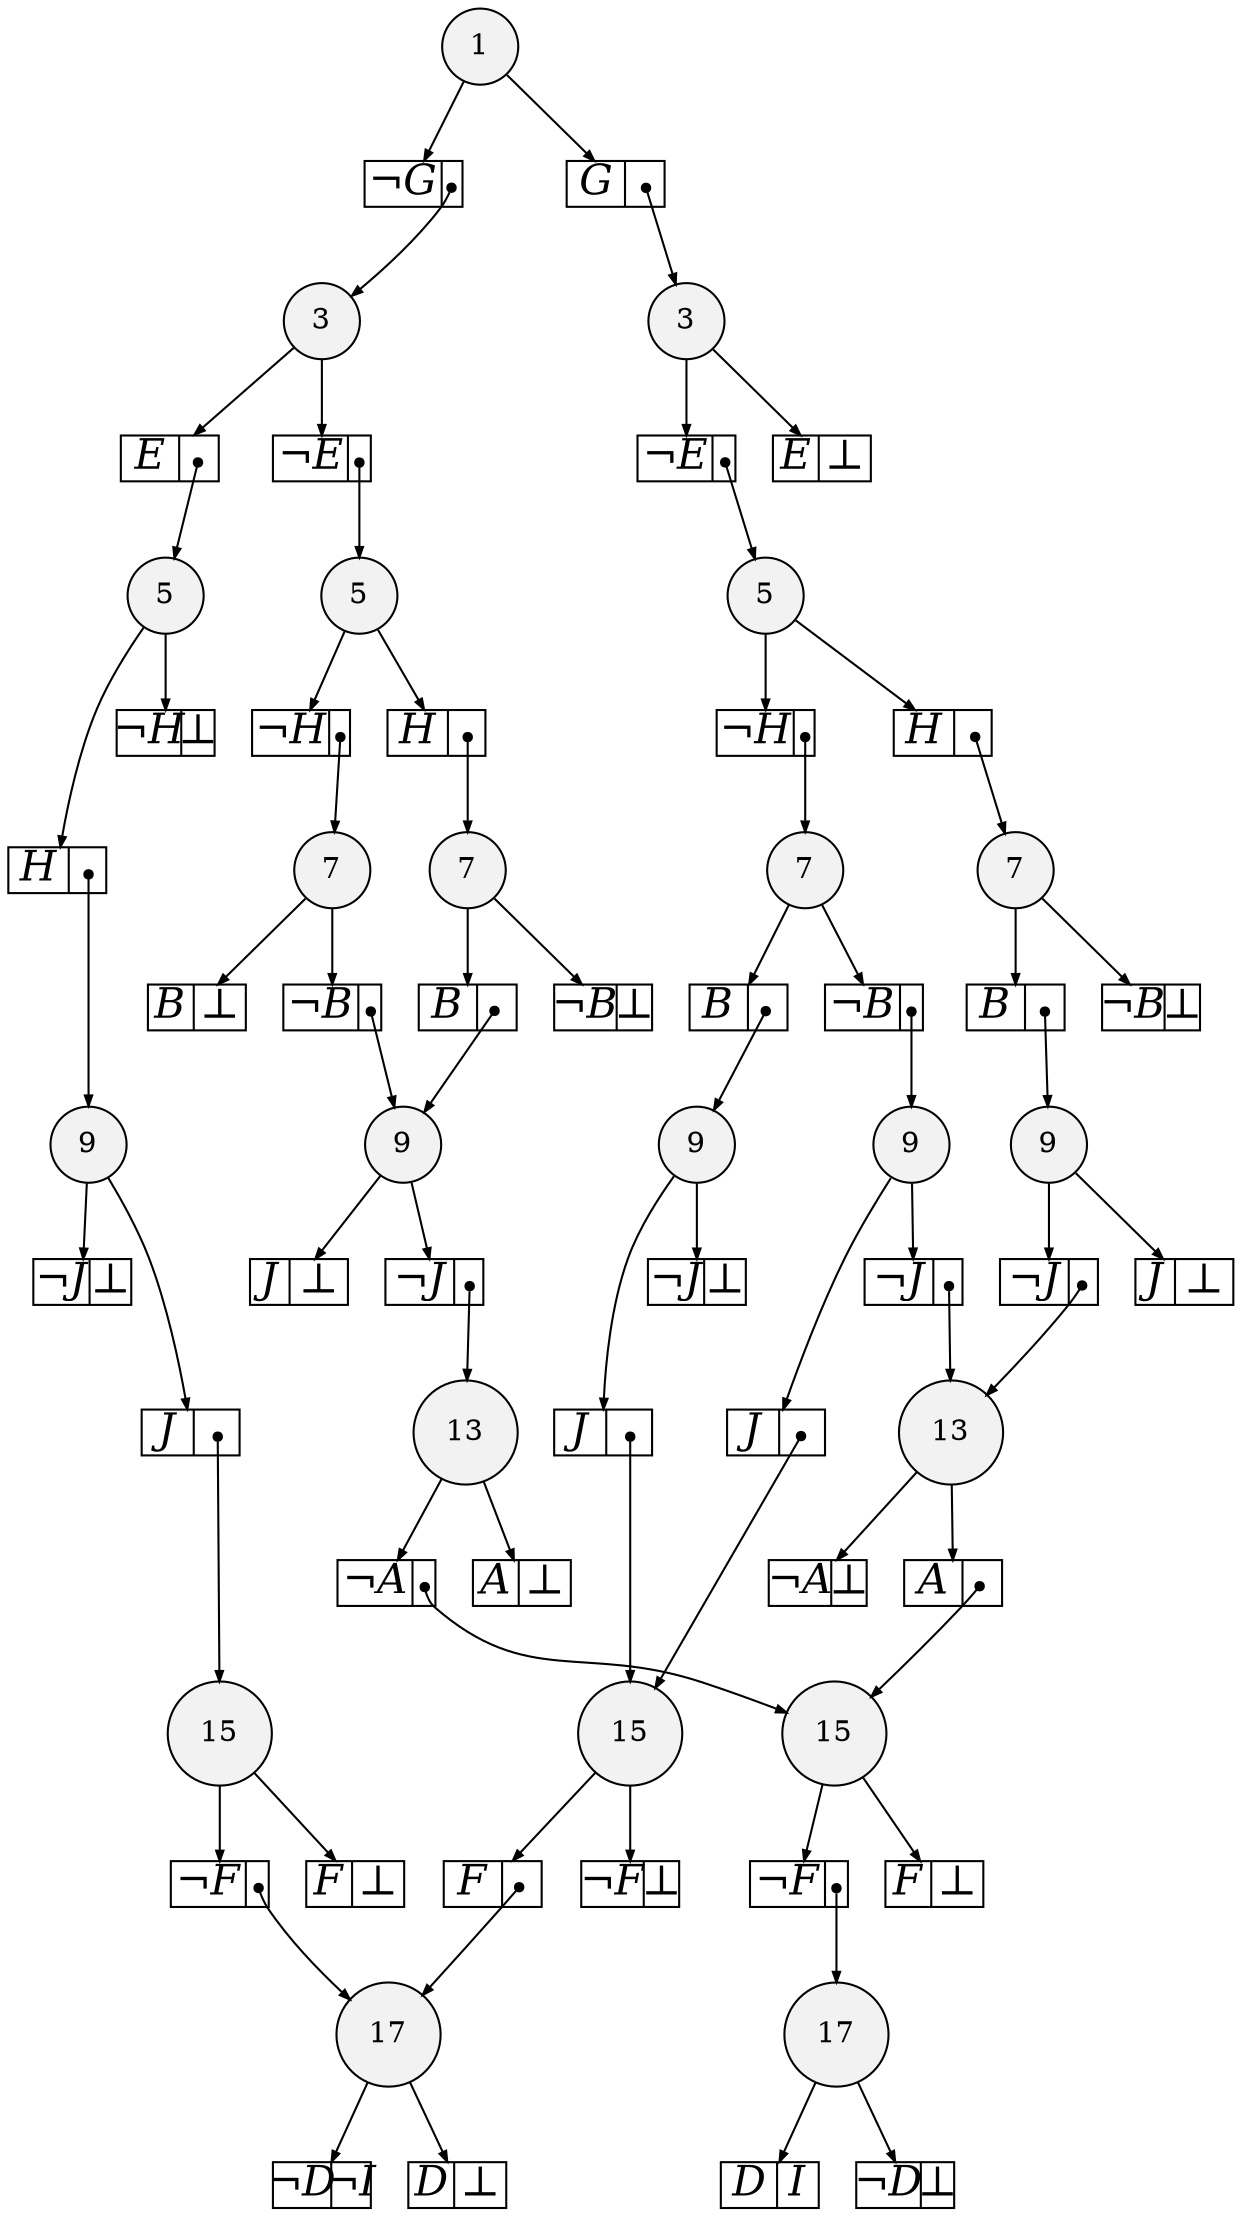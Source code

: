 
digraph sdd {

overlap=false

{rank=same; n752 n353 }
{rank=same; n807 n809 n1018 }
{rank=same; n1120 n1053 }
{rank=same; n1121 n1107 n1097 n1019 n1062 }
{rank=same; n1123 n1122 n1098 n1081 }
{rank=same; n1124 n1108 n1099 }
{rank=same; n1125 n1100 }
{rank=same; n1126 }

n752 [label= "17",style=filled,fillcolor=gray95,shape=circle,height=.25,width=.25]; 
n752e0
      [label= "<L>D|<R>I",
      shape=record,
      fontsize=20,
      fontname="Times-Italic",
      fillcolor=white,
      style=filled,
      fixedsize=true,
      height=.30, 
      width=.65];

n752->n752e0 [arrowsize=.50];
n752e1
      [label= "<L>&not;D|<R>&#8869;",
      shape=record,
      fontsize=20,
      fontname="Times-Italic",
      fillcolor=white,
      style=filled,
      fixedsize=true,
      height=.30, 
      width=.65];

n752->n752e1 [arrowsize=.50];
n353 [label= "17",style=filled,fillcolor=gray95,shape=circle,height=.25,width=.25]; 
n353e0
      [label= "<L>&not;D|<R>&not;I",
      shape=record,
      fontsize=20,
      fontname="Times-Italic",
      fillcolor=white,
      style=filled,
      fixedsize=true,
      height=.30, 
      width=.65];

n353->n353e0 [arrowsize=.50];
n353e1
      [label= "<L>D|<R>&#8869;",
      shape=record,
      fontsize=20,
      fontname="Times-Italic",
      fillcolor=white,
      style=filled,
      fixedsize=true,
      height=.30, 
      width=.65];

n353->n353e1 [arrowsize=.50];
n807 [label= "15",style=filled,fillcolor=gray95,shape=circle,height=.25,width=.25]; 
n807e0
      [label= "<L>&not;F|<R>",
      shape=record,
      fontsize=20,
      fontname="Times-Italic",
      fillcolor=white,
      style=filled,
      fixedsize=true,
      height=.30, 
      width=.65];

n807->n807e0 [arrowsize=.50];
n807e0:R:c->n752 [arrowsize=.50,tailclip=false,arrowtail=dot,dir=both];
n807e1
      [label= "<L>F|<R>&#8869;",
      shape=record,
      fontsize=20,
      fontname="Times-Italic",
      fillcolor=white,
      style=filled,
      fixedsize=true,
      height=.30, 
      width=.65];

n807->n807e1 [arrowsize=.50];
n809 [label= "15",style=filled,fillcolor=gray95,shape=circle,height=.25,width=.25]; 
n809e0
      [label= "<L>&not;F|<R>",
      shape=record,
      fontsize=20,
      fontname="Times-Italic",
      fillcolor=white,
      style=filled,
      fixedsize=true,
      height=.30, 
      width=.65];

n809->n809e0 [arrowsize=.50];
n809e0:R:c->n353 [arrowsize=.50,tailclip=false,arrowtail=dot,dir=both];
n809e1
      [label= "<L>F|<R>&#8869;",
      shape=record,
      fontsize=20,
      fontname="Times-Italic",
      fillcolor=white,
      style=filled,
      fixedsize=true,
      height=.30, 
      width=.65];

n809->n809e1 [arrowsize=.50];
n1018 [label= "15",style=filled,fillcolor=gray95,shape=circle,height=.25,width=.25]; 
n1018e0
      [label= "<L>F|<R>",
      shape=record,
      fontsize=20,
      fontname="Times-Italic",
      fillcolor=white,
      style=filled,
      fixedsize=true,
      height=.30, 
      width=.65];

n1018->n1018e0 [arrowsize=.50];
n1018e0:R:c->n353 [arrowsize=.50,tailclip=false,arrowtail=dot,dir=both];
n1018e1
      [label= "<L>&not;F|<R>&#8869;",
      shape=record,
      fontsize=20,
      fontname="Times-Italic",
      fillcolor=white,
      style=filled,
      fixedsize=true,
      height=.30, 
      width=.65];

n1018->n1018e1 [arrowsize=.50];
n1120 [label= "13",style=filled,fillcolor=gray95,shape=circle,height=.25,width=.25]; 
n1120e0
      [label= "<L>&not;A|<R>",
      shape=record,
      fontsize=20,
      fontname="Times-Italic",
      fillcolor=white,
      style=filled,
      fixedsize=true,
      height=.30, 
      width=.65];

n1120->n1120e0 [arrowsize=.50];
n1120e0:R:c->n807 [arrowsize=.50,tailclip=false,arrowtail=dot,dir=both];
n1120e1
      [label= "<L>A|<R>&#8869;",
      shape=record,
      fontsize=20,
      fontname="Times-Italic",
      fillcolor=white,
      style=filled,
      fixedsize=true,
      height=.30, 
      width=.65];

n1120->n1120e1 [arrowsize=.50];
n1053 [label= "13",style=filled,fillcolor=gray95,shape=circle,height=.25,width=.25]; 
n1053e0
      [label= "<L>A|<R>",
      shape=record,
      fontsize=20,
      fontname="Times-Italic",
      fillcolor=white,
      style=filled,
      fixedsize=true,
      height=.30, 
      width=.65];

n1053->n1053e0 [arrowsize=.50];
n1053e0:R:c->n807 [arrowsize=.50,tailclip=false,arrowtail=dot,dir=both];
n1053e1
      [label= "<L>&not;A|<R>&#8869;",
      shape=record,
      fontsize=20,
      fontname="Times-Italic",
      fillcolor=white,
      style=filled,
      fixedsize=true,
      height=.30, 
      width=.65];

n1053->n1053e1 [arrowsize=.50];
n1121 [label= "9",style=filled,fillcolor=gray95,shape=circle,height=.25,width=.25]; 
n1121e0
      [label= "<L>&not;J|<R>",
      shape=record,
      fontsize=20,
      fontname="Times-Italic",
      fillcolor=white,
      style=filled,
      fixedsize=true,
      height=.30, 
      width=.65];

n1121->n1121e0 [arrowsize=.50];
n1121e0:R:c->n1120 [arrowsize=.50,tailclip=false,arrowtail=dot,dir=both];
n1121e1
      [label= "<L>J|<R>&#8869;",
      shape=record,
      fontsize=20,
      fontname="Times-Italic",
      fillcolor=white,
      style=filled,
      fixedsize=true,
      height=.30, 
      width=.65];

n1121->n1121e1 [arrowsize=.50];
n1107 [label= "9",style=filled,fillcolor=gray95,shape=circle,height=.25,width=.25]; 
n1107e0
      [label= "<L>J|<R>",
      shape=record,
      fontsize=20,
      fontname="Times-Italic",
      fillcolor=white,
      style=filled,
      fixedsize=true,
      height=.30, 
      width=.65];

n1107->n1107e0 [arrowsize=.50];
n1107e0:R:c->n809 [arrowsize=.50,tailclip=false,arrowtail=dot,dir=both];
n1107e1
      [label= "<L>&not;J|<R>&#8869;",
      shape=record,
      fontsize=20,
      fontname="Times-Italic",
      fillcolor=white,
      style=filled,
      fixedsize=true,
      height=.30, 
      width=.65];

n1107->n1107e1 [arrowsize=.50];
n1097 [label= "9",style=filled,fillcolor=gray95,shape=circle,height=.25,width=.25]; 
n1097e0
      [label= "<L>J|<R>",
      shape=record,
      fontsize=20,
      fontname="Times-Italic",
      fillcolor=white,
      style=filled,
      fixedsize=true,
      height=.30, 
      width=.65];

n1097->n1097e0 [arrowsize=.50];
n1097e0:R:c->n1018 [arrowsize=.50,tailclip=false,arrowtail=dot,dir=both];
n1097e1
      [label= "<L>&not;J|<R>&#8869;",
      shape=record,
      fontsize=20,
      fontname="Times-Italic",
      fillcolor=white,
      style=filled,
      fixedsize=true,
      height=.30, 
      width=.65];

n1097->n1097e1 [arrowsize=.50];
n1019 [label= "9",style=filled,fillcolor=gray95,shape=circle,height=.25,width=.25]; 
n1019e0
      [label= "<L>&not;J|<R>",
      shape=record,
      fontsize=20,
      fontname="Times-Italic",
      fillcolor=white,
      style=filled,
      fixedsize=true,
      height=.30, 
      width=.65];

n1019->n1019e0 [arrowsize=.50];
n1019e0:R:c->n1053 [arrowsize=.50,tailclip=false,arrowtail=dot,dir=both];
n1019e1
      [label= "<L>J|<R>",
      shape=record,
      fontsize=20,
      fontname="Times-Italic",
      fillcolor=white,
      style=filled,
      fixedsize=true,
      height=.30, 
      width=.65];

n1019->n1019e1 [arrowsize=.50];
n1019e1:R:c->n1018 [arrowsize=.50,tailclip=false,arrowtail=dot,dir=both];
n1062 [label= "9",style=filled,fillcolor=gray95,shape=circle,height=.25,width=.25]; 
n1062e0
      [label= "<L>&not;J|<R>",
      shape=record,
      fontsize=20,
      fontname="Times-Italic",
      fillcolor=white,
      style=filled,
      fixedsize=true,
      height=.30, 
      width=.65];

n1062->n1062e0 [arrowsize=.50];
n1062e0:R:c->n1053 [arrowsize=.50,tailclip=false,arrowtail=dot,dir=both];
n1062e1
      [label= "<L>J|<R>&#8869;",
      shape=record,
      fontsize=20,
      fontname="Times-Italic",
      fillcolor=white,
      style=filled,
      fixedsize=true,
      height=.30, 
      width=.65];

n1062->n1062e1 [arrowsize=.50];
n1123 [label= "7",style=filled,fillcolor=gray95,shape=circle,height=.25,width=.25]; 
n1123e0
      [label= "<L>B|<R>",
      shape=record,
      fontsize=20,
      fontname="Times-Italic",
      fillcolor=white,
      style=filled,
      fixedsize=true,
      height=.30, 
      width=.65];

n1123->n1123e0 [arrowsize=.50];
n1123e0:R:c->n1121 [arrowsize=.50,tailclip=false,arrowtail=dot,dir=both];
n1123e1
      [label= "<L>&not;B|<R>&#8869;",
      shape=record,
      fontsize=20,
      fontname="Times-Italic",
      fillcolor=white,
      style=filled,
      fixedsize=true,
      height=.30, 
      width=.65];

n1123->n1123e1 [arrowsize=.50];
n1122 [label= "7",style=filled,fillcolor=gray95,shape=circle,height=.25,width=.25]; 
n1122e0
      [label= "<L>&not;B|<R>",
      shape=record,
      fontsize=20,
      fontname="Times-Italic",
      fillcolor=white,
      style=filled,
      fixedsize=true,
      height=.30, 
      width=.65];

n1122->n1122e0 [arrowsize=.50];
n1122e0:R:c->n1121 [arrowsize=.50,tailclip=false,arrowtail=dot,dir=both];
n1122e1
      [label= "<L>B|<R>&#8869;",
      shape=record,
      fontsize=20,
      fontname="Times-Italic",
      fillcolor=white,
      style=filled,
      fixedsize=true,
      height=.30, 
      width=.65];

n1122->n1122e1 [arrowsize=.50];
n1098 [label= "7",style=filled,fillcolor=gray95,shape=circle,height=.25,width=.25]; 
n1098e0
      [label= "<L>B|<R>",
      shape=record,
      fontsize=20,
      fontname="Times-Italic",
      fillcolor=white,
      style=filled,
      fixedsize=true,
      height=.30, 
      width=.65];

n1098->n1098e0 [arrowsize=.50];
n1098e0:R:c->n1097 [arrowsize=.50,tailclip=false,arrowtail=dot,dir=both];
n1098e1
      [label= "<L>&not;B|<R>",
      shape=record,
      fontsize=20,
      fontname="Times-Italic",
      fillcolor=white,
      style=filled,
      fixedsize=true,
      height=.30, 
      width=.65];

n1098->n1098e1 [arrowsize=.50];
n1098e1:R:c->n1019 [arrowsize=.50,tailclip=false,arrowtail=dot,dir=both];
n1081 [label= "7",style=filled,fillcolor=gray95,shape=circle,height=.25,width=.25]; 
n1081e0
      [label= "<L>B|<R>",
      shape=record,
      fontsize=20,
      fontname="Times-Italic",
      fillcolor=white,
      style=filled,
      fixedsize=true,
      height=.30, 
      width=.65];

n1081->n1081e0 [arrowsize=.50];
n1081e0:R:c->n1062 [arrowsize=.50,tailclip=false,arrowtail=dot,dir=both];
n1081e1
      [label= "<L>&not;B|<R>&#8869;",
      shape=record,
      fontsize=20,
      fontname="Times-Italic",
      fillcolor=white,
      style=filled,
      fixedsize=true,
      height=.30, 
      width=.65];

n1081->n1081e1 [arrowsize=.50];
n1124 [label= "5",style=filled,fillcolor=gray95,shape=circle,height=.25,width=.25]; 
n1124e0
      [label= "<L>H|<R>",
      shape=record,
      fontsize=20,
      fontname="Times-Italic",
      fillcolor=white,
      style=filled,
      fixedsize=true,
      height=.30, 
      width=.65];

n1124->n1124e0 [arrowsize=.50];
n1124e0:R:c->n1123 [arrowsize=.50,tailclip=false,arrowtail=dot,dir=both];
n1124e1
      [label= "<L>&not;H|<R>",
      shape=record,
      fontsize=20,
      fontname="Times-Italic",
      fillcolor=white,
      style=filled,
      fixedsize=true,
      height=.30, 
      width=.65];

n1124->n1124e1 [arrowsize=.50];
n1124e1:R:c->n1122 [arrowsize=.50,tailclip=false,arrowtail=dot,dir=both];
n1108 [label= "5",style=filled,fillcolor=gray95,shape=circle,height=.25,width=.25]; 
n1108e0
      [label= "<L>H|<R>",
      shape=record,
      fontsize=20,
      fontname="Times-Italic",
      fillcolor=white,
      style=filled,
      fixedsize=true,
      height=.30, 
      width=.65];

n1108->n1108e0 [arrowsize=.50];
n1108e0:R:c->n1107 [arrowsize=.50,tailclip=false,arrowtail=dot,dir=both];
n1108e1
      [label= "<L>&not;H|<R>&#8869;",
      shape=record,
      fontsize=20,
      fontname="Times-Italic",
      fillcolor=white,
      style=filled,
      fixedsize=true,
      height=.30, 
      width=.65];

n1108->n1108e1 [arrowsize=.50];
n1099 [label= "5",style=filled,fillcolor=gray95,shape=circle,height=.25,width=.25]; 
n1099e0
      [label= "<L>&not;H|<R>",
      shape=record,
      fontsize=20,
      fontname="Times-Italic",
      fillcolor=white,
      style=filled,
      fixedsize=true,
      height=.30, 
      width=.65];

n1099->n1099e0 [arrowsize=.50];
n1099e0:R:c->n1098 [arrowsize=.50,tailclip=false,arrowtail=dot,dir=both];
n1099e1
      [label= "<L>H|<R>",
      shape=record,
      fontsize=20,
      fontname="Times-Italic",
      fillcolor=white,
      style=filled,
      fixedsize=true,
      height=.30, 
      width=.65];

n1099->n1099e1 [arrowsize=.50];
n1099e1:R:c->n1081 [arrowsize=.50,tailclip=false,arrowtail=dot,dir=both];
n1125 [label= "3",style=filled,fillcolor=gray95,shape=circle,height=.25,width=.25]; 
n1125e0
      [label= "<L>&not;E|<R>",
      shape=record,
      fontsize=20,
      fontname="Times-Italic",
      fillcolor=white,
      style=filled,
      fixedsize=true,
      height=.30, 
      width=.65];

n1125->n1125e0 [arrowsize=.50];
n1125e0:R:c->n1124 [arrowsize=.50,tailclip=false,arrowtail=dot,dir=both];
n1125e1
      [label= "<L>E|<R>",
      shape=record,
      fontsize=20,
      fontname="Times-Italic",
      fillcolor=white,
      style=filled,
      fixedsize=true,
      height=.30, 
      width=.65];

n1125->n1125e1 [arrowsize=.50];
n1125e1:R:c->n1108 [arrowsize=.50,tailclip=false,arrowtail=dot,dir=both];
n1100 [label= "3",style=filled,fillcolor=gray95,shape=circle,height=.25,width=.25]; 
n1100e0
      [label= "<L>&not;E|<R>",
      shape=record,
      fontsize=20,
      fontname="Times-Italic",
      fillcolor=white,
      style=filled,
      fixedsize=true,
      height=.30, 
      width=.65];

n1100->n1100e0 [arrowsize=.50];
n1100e0:R:c->n1099 [arrowsize=.50,tailclip=false,arrowtail=dot,dir=both];
n1100e1
      [label= "<L>E|<R>&#8869;",
      shape=record,
      fontsize=20,
      fontname="Times-Italic",
      fillcolor=white,
      style=filled,
      fixedsize=true,
      height=.30, 
      width=.65];

n1100->n1100e1 [arrowsize=.50];
n1126 [label= "1",style=filled,fillcolor=gray95,shape=circle,height=.25,width=.25]; 
n1126e0
      [label= "<L>&not;G|<R>",
      shape=record,
      fontsize=20,
      fontname="Times-Italic",
      fillcolor=white,
      style=filled,
      fixedsize=true,
      height=.30, 
      width=.65];

n1126->n1126e0 [arrowsize=.50];
n1126e0:R:c->n1125 [arrowsize=.50,tailclip=false,arrowtail=dot,dir=both];
n1126e1
      [label= "<L>G|<R>",
      shape=record,
      fontsize=20,
      fontname="Times-Italic",
      fillcolor=white,
      style=filled,
      fixedsize=true,
      height=.30, 
      width=.65];

n1126->n1126e1 [arrowsize=.50];
n1126e1:R:c->n1100 [arrowsize=.50,tailclip=false,arrowtail=dot,dir=both];


}